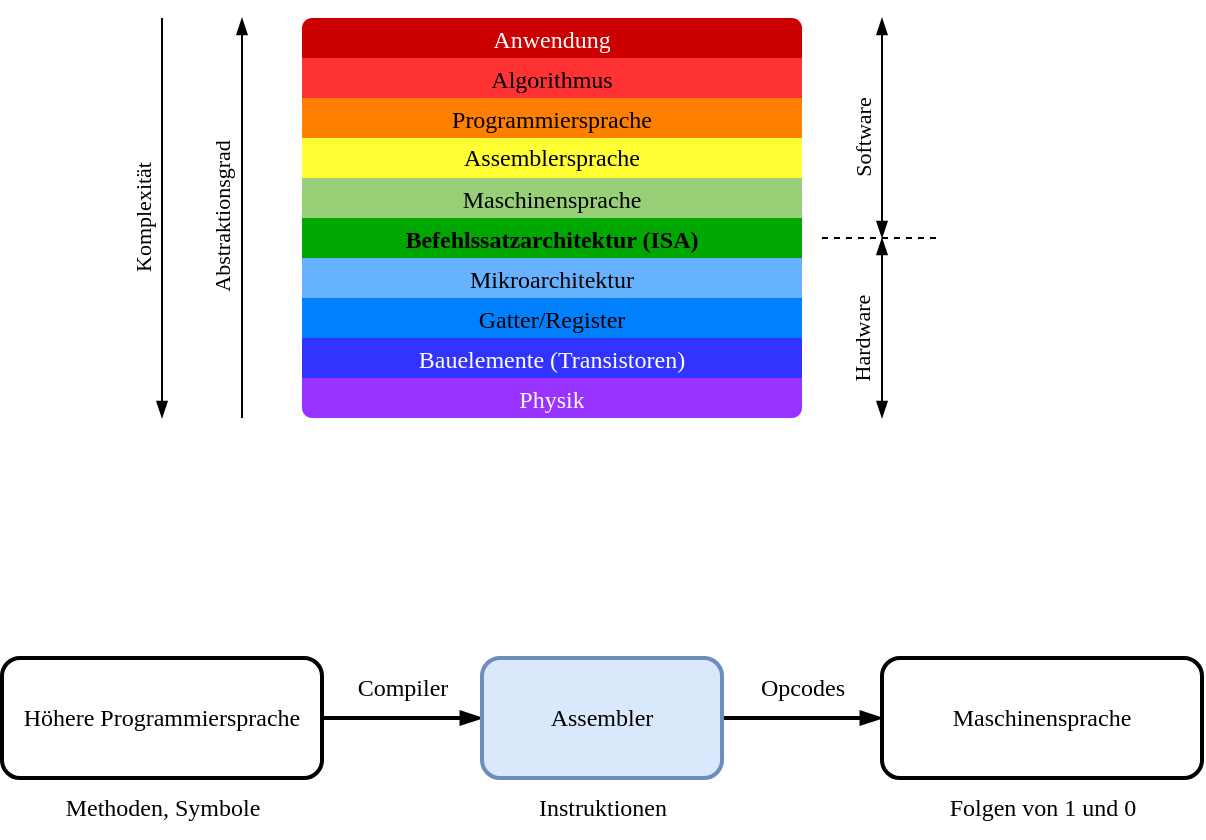 <mxfile version="26.0.16">
  <diagram name="Page-1" id="sYS0Yc2EZViqwMB75gRU">
    <mxGraphModel dx="1271" dy="744" grid="1" gridSize="10" guides="1" tooltips="1" connect="1" arrows="1" fold="1" page="1" pageScale="1" pageWidth="850" pageHeight="1100" math="0" shadow="0">
      <root>
        <mxCell id="0" />
        <mxCell id="1" parent="0" />
        <mxCell id="9ruFCB_Ts9zfooubnpPD-15" value="" style="swimlane;fontStyle=0;childLayout=stackLayout;horizontal=1;startSize=0;horizontalStack=0;resizeParent=1;resizeParentMax=0;resizeLast=0;collapsible=0;marginBottom=0;whiteSpace=wrap;html=1;strokeColor=none;fillColor=none;swimlaneFillColor=default;textShadow=0;enumerate=0;swimlaneLine=1;align=center;fontFamily=Hurmit Nerd Font;verticalAlign=bottom;" vertex="1" parent="1">
          <mxGeometry x="190" y="200" width="250" height="200" as="geometry" />
        </mxCell>
        <mxCell id="9ruFCB_Ts9zfooubnpPD-16" value="Anwendung" style="text;strokeColor=none;fillColor=#CC0000;align=center;verticalAlign=bottom;spacingLeft=10;spacingRight=10;overflow=hidden;points=[[0,0.5],[1,0.5]];portConstraint=eastwest;rotatable=0;whiteSpace=wrap;html=1;shape=mxgraph.bootstrap.topButton;rSize=5;fontColor=#FFFFFF;swimlaneFillColor=default;textShadow=0;enumerate=0;swimlaneLine=1;fontFamily=Hurmit Nerd Font;gradientColor=none;" vertex="1" parent="9ruFCB_Ts9zfooubnpPD-15">
          <mxGeometry width="250" height="20" as="geometry" />
        </mxCell>
        <mxCell id="9ruFCB_Ts9zfooubnpPD-17" value="Algorithmus" style="text;strokeColor=none;fillColor=#FF3333;align=center;verticalAlign=bottom;spacingLeft=10;spacingRight=10;overflow=hidden;points=[[0,0.5],[1,0.5]];portConstraint=eastwest;rotatable=0;whiteSpace=wrap;html=1;rSize=5;fontColor=#000000;swimlaneFillColor=default;textShadow=0;enumerate=0;swimlaneLine=1;fontFamily=Hurmit Nerd Font;" vertex="1" parent="9ruFCB_Ts9zfooubnpPD-15">
          <mxGeometry y="20" width="250" height="20" as="geometry" />
        </mxCell>
        <mxCell id="9ruFCB_Ts9zfooubnpPD-18" value="Programmiersprache" style="text;strokeColor=none;fillColor=#FF8000;align=center;verticalAlign=bottom;spacingLeft=10;spacingRight=10;overflow=hidden;points=[[0,0.5],[1,0.5]];portConstraint=eastwest;rotatable=0;whiteSpace=wrap;html=1;rSize=5;fontColor=#000000;swimlaneFillColor=default;textShadow=0;enumerate=0;swimlaneLine=1;fontFamily=Hurmit Nerd Font;" vertex="1" parent="9ruFCB_Ts9zfooubnpPD-15">
          <mxGeometry y="40" width="250" height="20" as="geometry" />
        </mxCell>
        <mxCell id="9ruFCB_Ts9zfooubnpPD-33" value="Assemblersprache" style="text;strokeColor=none;fillColor=#FFFF33;align=center;verticalAlign=middle;spacingLeft=10;spacingRight=10;overflow=hidden;points=[[0,0.5],[1,0.5]];portConstraint=eastwest;rotatable=0;whiteSpace=wrap;html=1;rSize=5;fontColor=#000000;swimlaneFillColor=default;textShadow=0;enumerate=0;swimlaneLine=1;fontFamily=Hurmit Nerd Font;fontSize=12;horizontal=1;" vertex="1" parent="9ruFCB_Ts9zfooubnpPD-15">
          <mxGeometry y="60" width="250" height="20" as="geometry" />
        </mxCell>
        <mxCell id="9ruFCB_Ts9zfooubnpPD-32" value="Maschinensprache" style="text;strokeColor=none;fillColor=#97D077;align=center;verticalAlign=bottom;spacingLeft=10;spacingRight=10;overflow=hidden;points=[[0,0.5],[1,0.5]];portConstraint=eastwest;rotatable=0;whiteSpace=wrap;html=1;rSize=5;fontColor=#000000;swimlaneFillColor=default;textShadow=0;enumerate=0;swimlaneLine=1;fontFamily=Hurmit Nerd Font;" vertex="1" parent="9ruFCB_Ts9zfooubnpPD-15">
          <mxGeometry y="80" width="250" height="20" as="geometry" />
        </mxCell>
        <mxCell id="9ruFCB_Ts9zfooubnpPD-31" value="Befehlssatzarchitektur (ISA)" style="text;strokeColor=none;fillColor=#00A700;align=center;verticalAlign=bottom;spacingLeft=10;spacingRight=10;overflow=hidden;points=[[0,0.5],[1,0.5]];portConstraint=eastwest;rotatable=0;whiteSpace=wrap;html=1;rSize=5;fontColor=#000000;swimlaneFillColor=default;textShadow=0;enumerate=0;swimlaneLine=1;fontFamily=Hurmit Nerd Font;fontStyle=1" vertex="1" parent="9ruFCB_Ts9zfooubnpPD-15">
          <mxGeometry y="100" width="250" height="20" as="geometry" />
        </mxCell>
        <mxCell id="9ruFCB_Ts9zfooubnpPD-30" value="Mikroarchitektur" style="text;strokeColor=none;fillColor=#66B2FF;align=center;verticalAlign=bottom;spacingLeft=10;spacingRight=10;overflow=hidden;points=[[0,0.5],[1,0.5]];portConstraint=eastwest;rotatable=0;whiteSpace=wrap;html=1;rSize=5;fontColor=#000000;swimlaneFillColor=default;textShadow=0;enumerate=0;swimlaneLine=1;fontFamily=Hurmit Nerd Font;" vertex="1" parent="9ruFCB_Ts9zfooubnpPD-15">
          <mxGeometry y="120" width="250" height="20" as="geometry" />
        </mxCell>
        <mxCell id="9ruFCB_Ts9zfooubnpPD-29" value="Gatter/Register" style="text;strokeColor=none;fillColor=#007FFF;align=center;verticalAlign=bottom;spacingLeft=10;spacingRight=10;overflow=hidden;points=[[0,0.5],[1,0.5]];portConstraint=eastwest;rotatable=0;whiteSpace=wrap;html=1;rSize=5;fontColor=#000000;swimlaneFillColor=default;textShadow=0;enumerate=0;swimlaneLine=1;fontFamily=Hurmit Nerd Font;" vertex="1" parent="9ruFCB_Ts9zfooubnpPD-15">
          <mxGeometry y="140" width="250" height="20" as="geometry" />
        </mxCell>
        <mxCell id="9ruFCB_Ts9zfooubnpPD-39" value="" style="endArrow=blockThin;html=1;rounded=0;endFill=1;verticalAlign=top;horizontal=0;" edge="1" parent="9ruFCB_Ts9zfooubnpPD-15">
          <mxGeometry width="50" height="50" relative="1" as="geometry">
            <mxPoint x="-30" y="200" as="sourcePoint" />
            <mxPoint x="-30" as="targetPoint" />
          </mxGeometry>
        </mxCell>
        <mxCell id="9ruFCB_Ts9zfooubnpPD-43" value="Abstraktionsgrad" style="edgeLabel;html=1;align=center;verticalAlign=middle;resizable=0;points=[];rotation=270;labelBackgroundColor=none;fontFamily=Hurmit Nerd Font;" vertex="1" connectable="0" parent="9ruFCB_Ts9zfooubnpPD-39">
          <mxGeometry x="-0.107" y="2" relative="1" as="geometry">
            <mxPoint x="-8" y="-11" as="offset" />
          </mxGeometry>
        </mxCell>
        <mxCell id="9ruFCB_Ts9zfooubnpPD-28" value="Bauelemente (Transistoren)" style="text;strokeColor=none;fillColor=#3333FF;align=center;verticalAlign=bottom;spacingLeft=10;spacingRight=10;overflow=hidden;points=[[0,0.5],[1,0.5]];portConstraint=eastwest;rotatable=0;whiteSpace=wrap;html=1;rSize=5;fontColor=#FFFFFF;swimlaneFillColor=default;textShadow=0;enumerate=0;swimlaneLine=1;fontFamily=Hurmit Nerd Font;" vertex="1" parent="9ruFCB_Ts9zfooubnpPD-15">
          <mxGeometry y="160" width="250" height="20" as="geometry" />
        </mxCell>
        <mxCell id="9ruFCB_Ts9zfooubnpPD-19" value="Physik" style="text;strokeColor=none;fillColor=#9933FF;align=center;verticalAlign=bottom;spacingLeft=10;spacingRight=10;overflow=hidden;points=[[0,0.5],[1,0.5]];portConstraint=eastwest;rotatable=0;whiteSpace=wrap;html=1;shape=mxgraph.bootstrap.bottomButton;rSize=5;fontColor=#FFFFFF;swimlaneFillColor=default;textShadow=0;enumerate=0;swimlaneLine=1;fontFamily=Hurmit Nerd Font;" vertex="1" parent="9ruFCB_Ts9zfooubnpPD-15">
          <mxGeometry y="180" width="250" height="20" as="geometry" />
        </mxCell>
        <mxCell id="9ruFCB_Ts9zfooubnpPD-34" value="" style="endArrow=none;dashed=1;html=1;rounded=0;fontFamily=Hurmit Nerd Font;" edge="1" parent="1">
          <mxGeometry width="50" height="50" relative="1" as="geometry">
            <mxPoint x="450" y="310" as="sourcePoint" />
            <mxPoint x="510" y="310" as="targetPoint" />
          </mxGeometry>
        </mxCell>
        <mxCell id="9ruFCB_Ts9zfooubnpPD-35" value="" style="endArrow=blockThin;startArrow=blockThin;html=1;rounded=0;startFill=1;endFill=1;fontFamily=Hurmit Nerd Font;horizontal=0;" edge="1" parent="1">
          <mxGeometry width="50" height="50" relative="1" as="geometry">
            <mxPoint x="480" y="310" as="sourcePoint" />
            <mxPoint x="480" y="200" as="targetPoint" />
          </mxGeometry>
        </mxCell>
        <mxCell id="9ruFCB_Ts9zfooubnpPD-38" value="Software" style="edgeLabel;html=1;align=center;verticalAlign=middle;resizable=0;points=[];rotation=270;labelBackgroundColor=none;fontFamily=Hurmit Nerd Font;" vertex="1" connectable="0" parent="9ruFCB_Ts9zfooubnpPD-35">
          <mxGeometry x="-0.232" relative="1" as="geometry">
            <mxPoint x="-10" y="-8" as="offset" />
          </mxGeometry>
        </mxCell>
        <mxCell id="9ruFCB_Ts9zfooubnpPD-36" value="" style="endArrow=blockThin;startArrow=blockThin;html=1;rounded=0;startFill=1;endFill=1;fontFamily=Hurmit Nerd Font;horizontal=0;" edge="1" parent="1">
          <mxGeometry width="50" height="50" relative="1" as="geometry">
            <mxPoint x="480" y="400" as="sourcePoint" />
            <mxPoint x="480" y="310" as="targetPoint" />
          </mxGeometry>
        </mxCell>
        <mxCell id="9ruFCB_Ts9zfooubnpPD-37" value="Hardware" style="edgeLabel;html=1;align=center;verticalAlign=middle;resizable=0;points=[];rotation=270;labelBackgroundColor=none;fontFamily=Hurmit Nerd Font;" vertex="1" connectable="0" parent="9ruFCB_Ts9zfooubnpPD-36">
          <mxGeometry x="-0.302" y="-2" relative="1" as="geometry">
            <mxPoint x="-12" y="-8" as="offset" />
          </mxGeometry>
        </mxCell>
        <mxCell id="9ruFCB_Ts9zfooubnpPD-40" value="" style="endArrow=blockThin;html=1;rounded=0;endFill=1;" edge="1" parent="1">
          <mxGeometry width="50" height="50" relative="1" as="geometry">
            <mxPoint x="120" y="200" as="sourcePoint" />
            <mxPoint x="120" y="400" as="targetPoint" />
          </mxGeometry>
        </mxCell>
        <mxCell id="9ruFCB_Ts9zfooubnpPD-45" value="Komplexität" style="edgeLabel;html=1;align=center;verticalAlign=middle;resizable=0;points=[];rotation=270;labelBackgroundColor=none;fontFamily=Hurmit Nerd Font;" vertex="1" connectable="0" parent="1">
          <mxGeometry x="110" y="300.0" as="geometry" />
        </mxCell>
        <mxCell id="9ruFCB_Ts9zfooubnpPD-53" style="edgeStyle=orthogonalEdgeStyle;rounded=0;orthogonalLoop=1;jettySize=auto;html=1;entryX=0;entryY=0.5;entryDx=0;entryDy=0;strokeWidth=2;endArrow=blockThin;endFill=1;" edge="1" parent="1" source="9ruFCB_Ts9zfooubnpPD-47" target="9ruFCB_Ts9zfooubnpPD-51">
          <mxGeometry relative="1" as="geometry" />
        </mxCell>
        <mxCell id="9ruFCB_Ts9zfooubnpPD-47" value="Höhere Programmiersprache" style="rounded=1;whiteSpace=wrap;html=1;strokeWidth=2;fontFamily=Hurmit Nerd Font;fillColor=none;" vertex="1" parent="1">
          <mxGeometry x="40" y="520" width="160" height="60" as="geometry" />
        </mxCell>
        <mxCell id="9ruFCB_Ts9zfooubnpPD-54" style="edgeStyle=orthogonalEdgeStyle;rounded=0;orthogonalLoop=1;jettySize=auto;html=1;entryX=0;entryY=0.5;entryDx=0;entryDy=0;strokeWidth=2;endArrow=blockThin;endFill=1;" edge="1" parent="1" source="9ruFCB_Ts9zfooubnpPD-51" target="9ruFCB_Ts9zfooubnpPD-52">
          <mxGeometry relative="1" as="geometry" />
        </mxCell>
        <mxCell id="9ruFCB_Ts9zfooubnpPD-51" value="Assembler" style="rounded=1;whiteSpace=wrap;html=1;strokeWidth=2;fontFamily=Hurmit Nerd Font;fillColor=#dae8fc;strokeColor=#6c8ebf;" vertex="1" parent="1">
          <mxGeometry x="280" y="520" width="120" height="60" as="geometry" />
        </mxCell>
        <mxCell id="9ruFCB_Ts9zfooubnpPD-52" value="Maschinensprache" style="rounded=1;whiteSpace=wrap;html=1;strokeWidth=2;fontFamily=Hurmit Nerd Font;fillColor=none;" vertex="1" parent="1">
          <mxGeometry x="480" y="520" width="160" height="60" as="geometry" />
        </mxCell>
        <mxCell id="9ruFCB_Ts9zfooubnpPD-55" value="Compiler" style="text;html=1;align=center;verticalAlign=middle;resizable=0;points=[];autosize=1;strokeColor=none;fillColor=none;fontFamily=Hurmit Nerd Font;" vertex="1" parent="1">
          <mxGeometry x="200" y="520" width="80" height="30" as="geometry" />
        </mxCell>
        <mxCell id="9ruFCB_Ts9zfooubnpPD-57" value="Methoden, Symbole" style="text;html=1;align=center;verticalAlign=middle;resizable=0;points=[];autosize=1;strokeColor=none;fillColor=none;fontFamily=Hurmit Nerd Font;" vertex="1" parent="1">
          <mxGeometry x="45" y="580" width="150" height="30" as="geometry" />
        </mxCell>
        <mxCell id="9ruFCB_Ts9zfooubnpPD-58" value="Instruktionen" style="text;html=1;align=center;verticalAlign=middle;resizable=0;points=[];autosize=1;strokeColor=none;fillColor=none;fontFamily=Hurmit Nerd Font;" vertex="1" parent="1">
          <mxGeometry x="280" y="580" width="120" height="30" as="geometry" />
        </mxCell>
        <mxCell id="9ruFCB_Ts9zfooubnpPD-59" value="Folgen von 1 und 0" style="text;html=1;align=center;verticalAlign=middle;resizable=0;points=[];autosize=1;strokeColor=none;fillColor=none;fontFamily=Hurmit Nerd Font;" vertex="1" parent="1">
          <mxGeometry x="480" y="580" width="160" height="30" as="geometry" />
        </mxCell>
        <mxCell id="9ruFCB_Ts9zfooubnpPD-62" value="Opcodes" style="text;html=1;align=center;verticalAlign=middle;resizable=0;points=[];autosize=1;strokeColor=none;fillColor=none;fontFamily=Hurmit Nerd Font;" vertex="1" parent="1">
          <mxGeometry x="400" y="520" width="80" height="30" as="geometry" />
        </mxCell>
      </root>
    </mxGraphModel>
  </diagram>
</mxfile>
